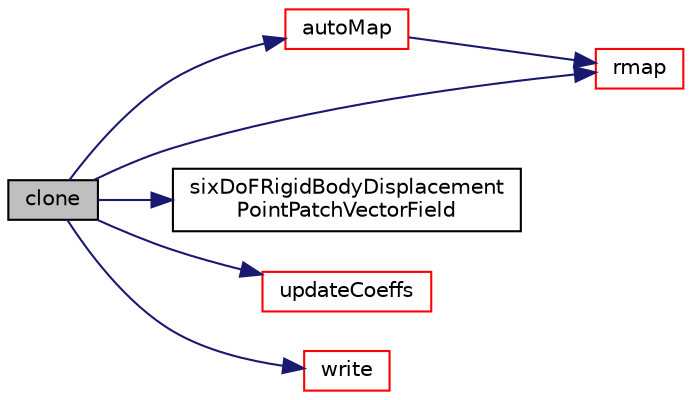 digraph "clone"
{
  bgcolor="transparent";
  edge [fontname="Helvetica",fontsize="10",labelfontname="Helvetica",labelfontsize="10"];
  node [fontname="Helvetica",fontsize="10",shape=record];
  rankdir="LR";
  Node319 [label="clone",height=0.2,width=0.4,color="black", fillcolor="grey75", style="filled", fontcolor="black"];
  Node319 -> Node320 [color="midnightblue",fontsize="10",style="solid",fontname="Helvetica"];
  Node320 [label="autoMap",height=0.2,width=0.4,color="red",URL="$a30745.html#a29ce2a7cdc96cffba66b33b9ab1355a4",tooltip="Map (and resize as needed) from self given a mapping object. "];
  Node320 -> Node322 [color="midnightblue",fontsize="10",style="solid",fontname="Helvetica"];
  Node322 [label="rmap",height=0.2,width=0.4,color="red",URL="$a30745.html#aab3d2f411d5ceff80ad8f9839885b8cc",tooltip="Reverse map the given pointPatchField onto this pointPatchField. "];
  Node319 -> Node322 [color="midnightblue",fontsize="10",style="solid",fontname="Helvetica"];
  Node319 -> Node324 [color="midnightblue",fontsize="10",style="solid",fontname="Helvetica"];
  Node324 [label="sixDoFRigidBodyDisplacement\lPointPatchVectorField",height=0.2,width=0.4,color="black",URL="$a30745.html#adbd49b426745c060222c12a79dbdaec5",tooltip="Construct from patch and internal field. "];
  Node319 -> Node325 [color="midnightblue",fontsize="10",style="solid",fontname="Helvetica"];
  Node325 [label="updateCoeffs",height=0.2,width=0.4,color="red",URL="$a30745.html#a7e24eafac629d3733181cd942d4c902f",tooltip="Update the coefficients associated with the patch field. "];
  Node319 -> Node665 [color="midnightblue",fontsize="10",style="solid",fontname="Helvetica"];
  Node665 [label="write",height=0.2,width=0.4,color="red",URL="$a30745.html#a293fdfec8bdfbd5c3913ab4c9f3454ff",tooltip="Write. "];
}
